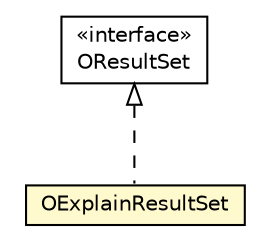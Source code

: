 #!/usr/local/bin/dot
#
# Class diagram 
# Generated by UMLGraph version R5_6-24-gf6e263 (http://www.umlgraph.org/)
#

digraph G {
	edge [fontname="Helvetica",fontsize=10,labelfontname="Helvetica",labelfontsize=10];
	node [fontname="Helvetica",fontsize=10,shape=plaintext];
	nodesep=0.25;
	ranksep=0.5;
	// com.orientechnologies.orient.core.sql.parser.OExplainResultSet
	c3484106 [label=<<table title="com.orientechnologies.orient.core.sql.parser.OExplainResultSet" border="0" cellborder="1" cellspacing="0" cellpadding="2" port="p" bgcolor="lemonChiffon" href="./OExplainResultSet.html">
		<tr><td><table border="0" cellspacing="0" cellpadding="1">
<tr><td align="center" balign="center"> OExplainResultSet </td></tr>
		</table></td></tr>
		</table>>, URL="./OExplainResultSet.html", fontname="Helvetica", fontcolor="black", fontsize=10.0];
	// com.orientechnologies.orient.core.sql.executor.OResultSet
	c3484499 [label=<<table title="com.orientechnologies.orient.core.sql.executor.OResultSet" border="0" cellborder="1" cellspacing="0" cellpadding="2" port="p" href="../executor/OResultSet.html">
		<tr><td><table border="0" cellspacing="0" cellpadding="1">
<tr><td align="center" balign="center"> &#171;interface&#187; </td></tr>
<tr><td align="center" balign="center"> OResultSet </td></tr>
		</table></td></tr>
		</table>>, URL="../executor/OResultSet.html", fontname="Helvetica", fontcolor="black", fontsize=10.0];
	//com.orientechnologies.orient.core.sql.parser.OExplainResultSet implements com.orientechnologies.orient.core.sql.executor.OResultSet
	c3484499:p -> c3484106:p [dir=back,arrowtail=empty,style=dashed];
}

